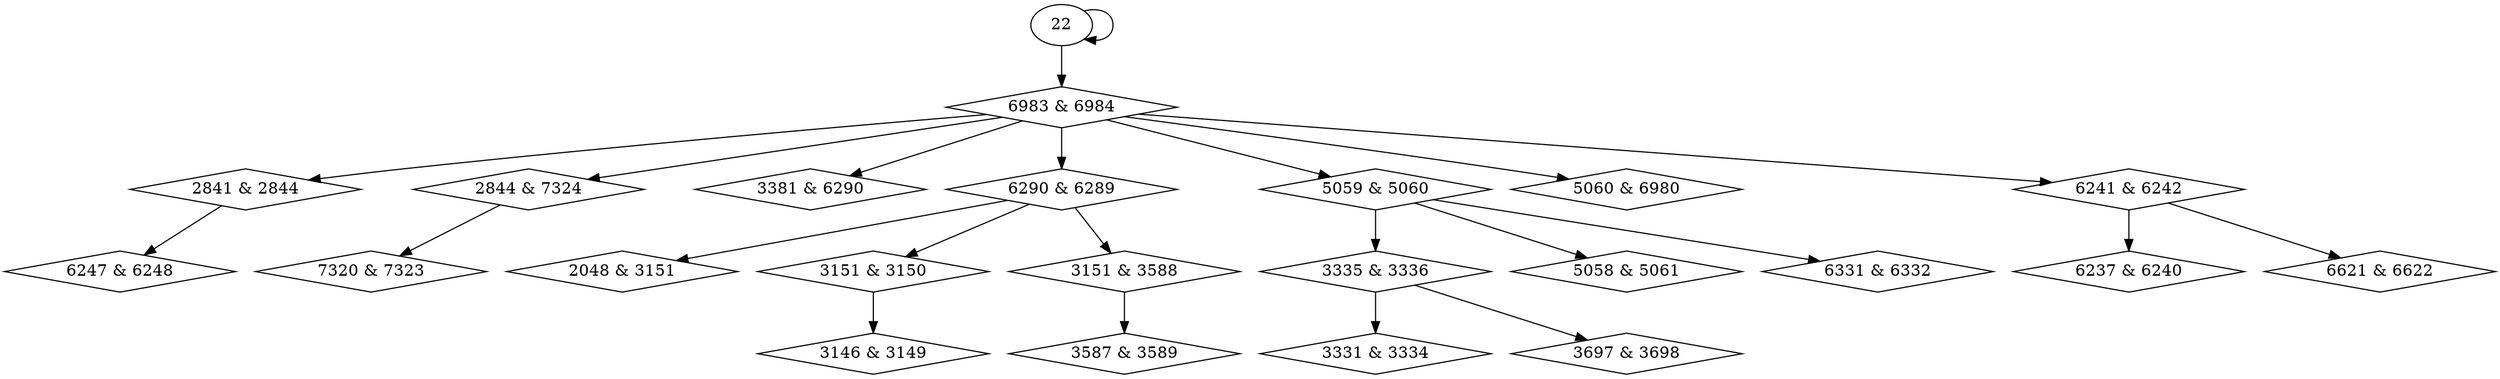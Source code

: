 digraph {
0 [label = "2048 & 3151", shape = diamond];
1 [label = "3151 & 3150", shape = diamond];
2 [label = "3151 & 3588", shape = diamond];
3 [label = "2841 & 2844", shape = diamond];
4 [label = "2844 & 7324", shape = diamond];
5 [label = "3146 & 3149", shape = diamond];
6 [label = "3331 & 3334", shape = diamond];
7 [label = "3335 & 3336", shape = diamond];
8 [label = "3381 & 6290", shape = diamond];
9 [label = "6290 & 6289", shape = diamond];
10 [label = "3587 & 3589", shape = diamond];
11 [label = "3697 & 3698", shape = diamond];
12 [label = "5058 & 5061", shape = diamond];
13 [label = "5059 & 5060", shape = diamond];
14 [label = "5060 & 6980", shape = diamond];
15 [label = "6237 & 6240", shape = diamond];
16 [label = "6241 & 6242", shape = diamond];
17 [label = "6247 & 6248", shape = diamond];
18 [label = "6331 & 6332", shape = diamond];
19 [label = "6621 & 6622", shape = diamond];
20 [label = "6983 & 6984", shape = diamond];
21 [label = "7320 & 7323", shape = diamond];
9 -> 0;
9 -> 1;
9 -> 2;
20 -> 3;
20 -> 4;
1 -> 5;
7 -> 6;
13 -> 7;
20 -> 8;
20 -> 9;
2 -> 10;
7 -> 11;
13 -> 12;
20 -> 13;
20 -> 14;
16 -> 15;
20 -> 16;
3 -> 17;
13 -> 18;
16 -> 19;
22 -> 20;
4 -> 21;
22 -> 22;
}
